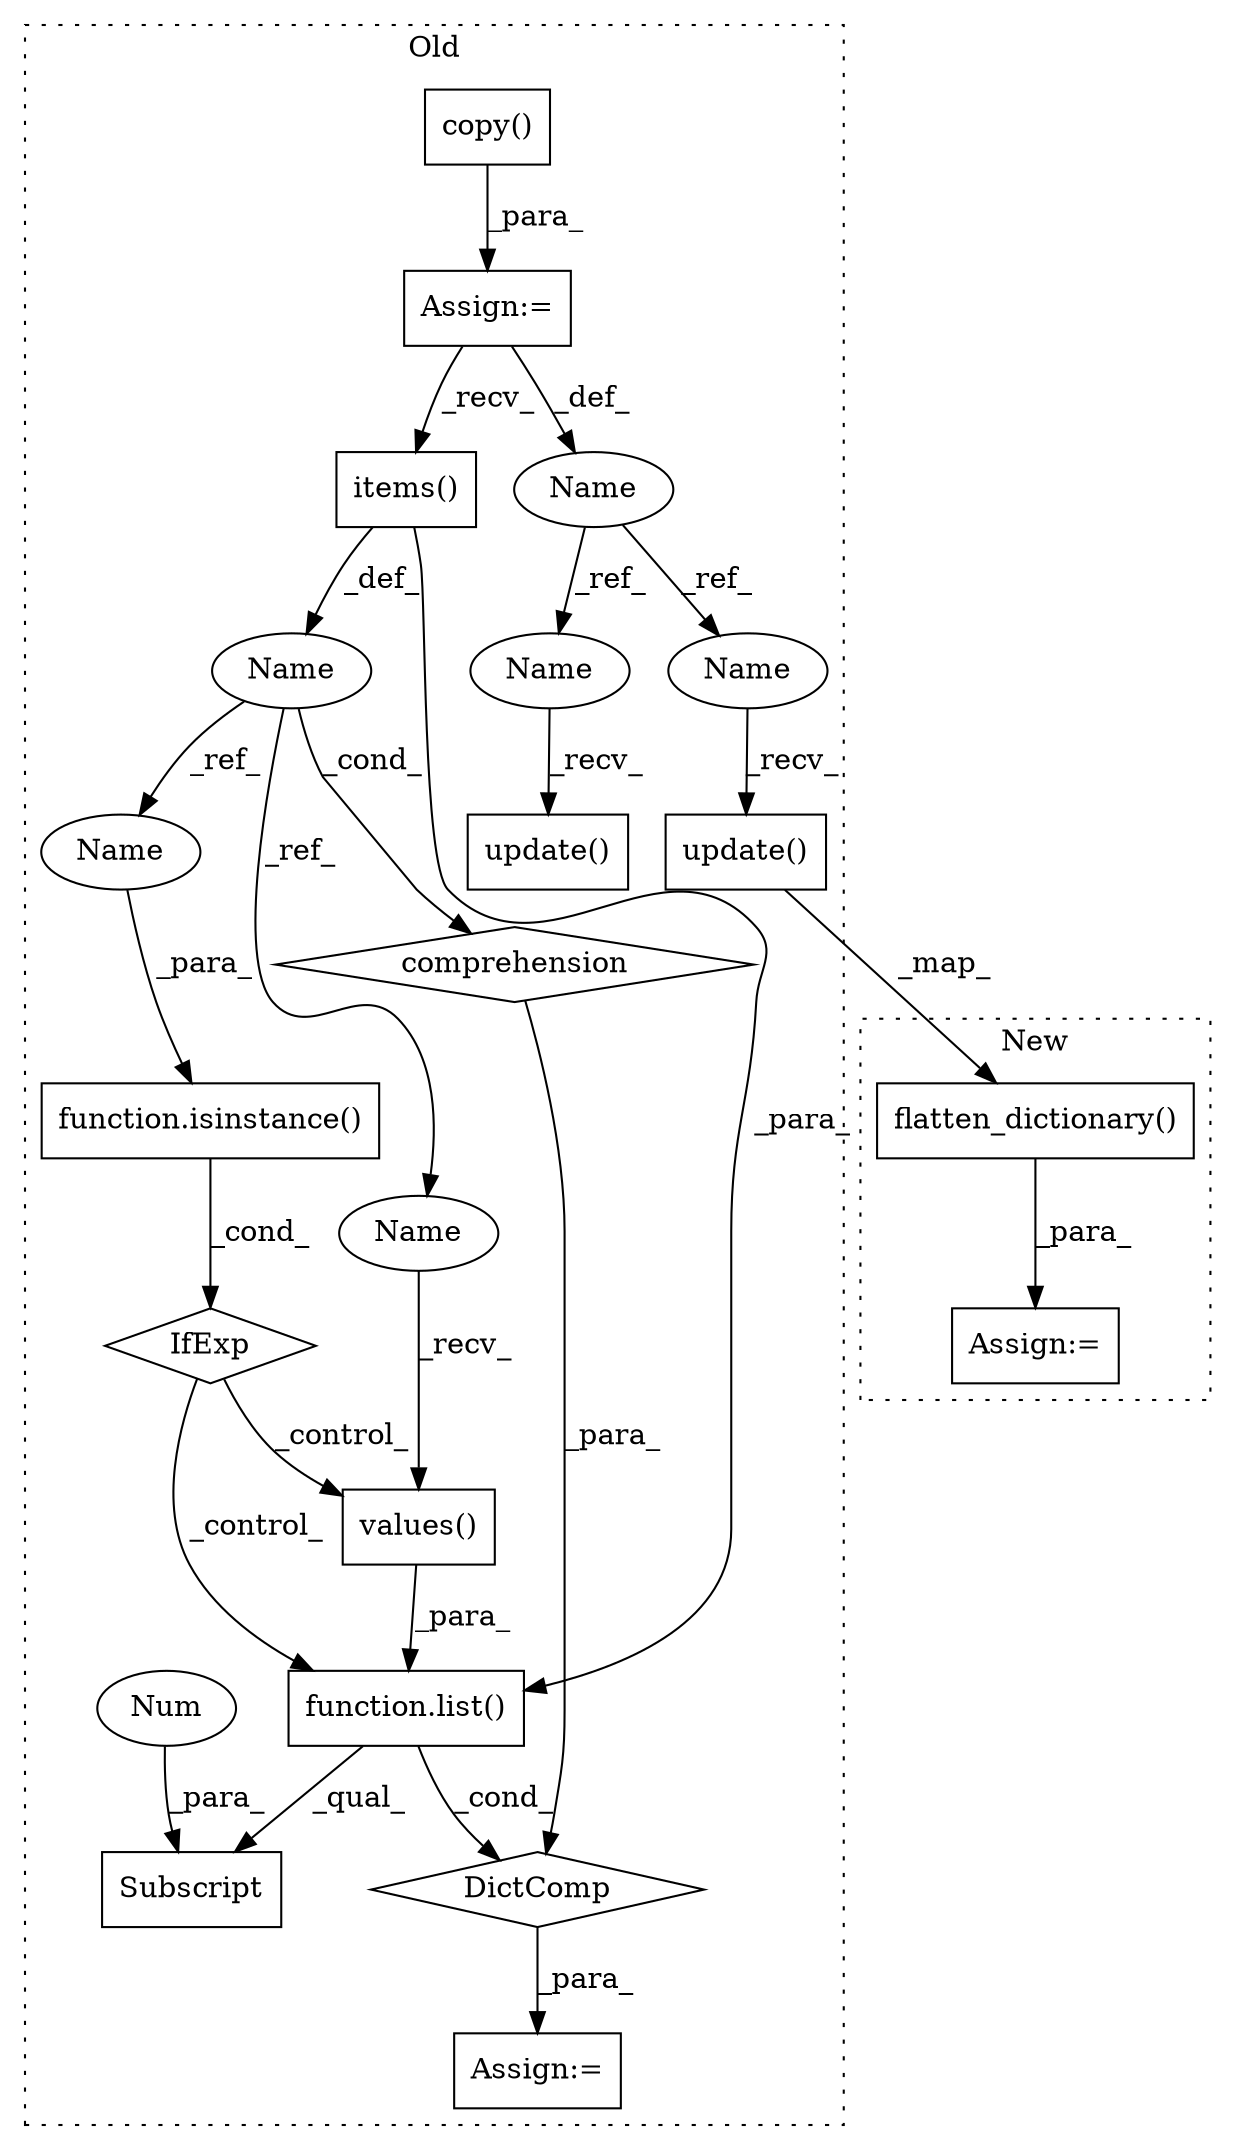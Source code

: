 digraph G {
subgraph cluster0 {
1 [label="update()" a="75" s="21218,21253" l="21,1" shape="box"];
3 [label="copy()" a="75" s="21154" l="14" shape="box"];
4 [label="values()" a="75" s="21563" l="10" shape="box"];
5 [label="Subscript" a="63" s="21558,0" l="19,0" shape="box"];
6 [label="items()" a="75" s="21629" l="21" shape="box"];
7 [label="IfExp" a="51" s="21577,21600" l="4,6" shape="diamond"];
8 [label="DictComp" a="84" s="21544" l="112" shape="diamond"];
9 [label="Name" a="87" s="21624" l="1" shape="ellipse"];
10 [label="comprehension" a="45" s="21617" l="3" shape="diamond"];
11 [label="function.isinstance()" a="75" s="21581,21599" l="11,1" shape="box"];
12 [label="function.list()" a="75" s="21558,21573" l="5,1" shape="box"];
13 [label="Num" a="76" s="21575" l="1" shape="ellipse"];
14 [label="Assign:=" a="68" s="21541" l="3" shape="box"];
16 [label="Assign:=" a="68" s="21151" l="3" shape="box"];
17 [label="Name" a="87" s="21138" l="13" shape="ellipse"];
18 [label="update()" a="75" s="21173,21212" l="21,1" shape="box"];
19 [label="Name" a="87" s="21592" l="1" shape="ellipse"];
20 [label="Name" a="87" s="21563" l="1" shape="ellipse"];
21 [label="Name" a="87" s="21173" l="13" shape="ellipse"];
22 [label="Name" a="87" s="21218" l="13" shape="ellipse"];
label = "Old";
style="dotted";
}
subgraph cluster1 {
2 [label="flatten_dictionary()" a="75" s="20527,20565" l="25,1" shape="box"];
15 [label="Assign:=" a="68" s="20524" l="3" shape="box"];
label = "New";
style="dotted";
}
1 -> 2 [label="_map_"];
2 -> 15 [label="_para_"];
3 -> 16 [label="_para_"];
4 -> 12 [label="_para_"];
6 -> 9 [label="_def_"];
6 -> 12 [label="_para_"];
7 -> 12 [label="_control_"];
7 -> 4 [label="_control_"];
8 -> 14 [label="_para_"];
9 -> 19 [label="_ref_"];
9 -> 10 [label="_cond_"];
9 -> 20 [label="_ref_"];
10 -> 8 [label="_para_"];
11 -> 7 [label="_cond_"];
12 -> 8 [label="_cond_"];
12 -> 5 [label="_qual_"];
13 -> 5 [label="_para_"];
16 -> 6 [label="_recv_"];
16 -> 17 [label="_def_"];
17 -> 21 [label="_ref_"];
17 -> 22 [label="_ref_"];
19 -> 11 [label="_para_"];
20 -> 4 [label="_recv_"];
21 -> 18 [label="_recv_"];
22 -> 1 [label="_recv_"];
}